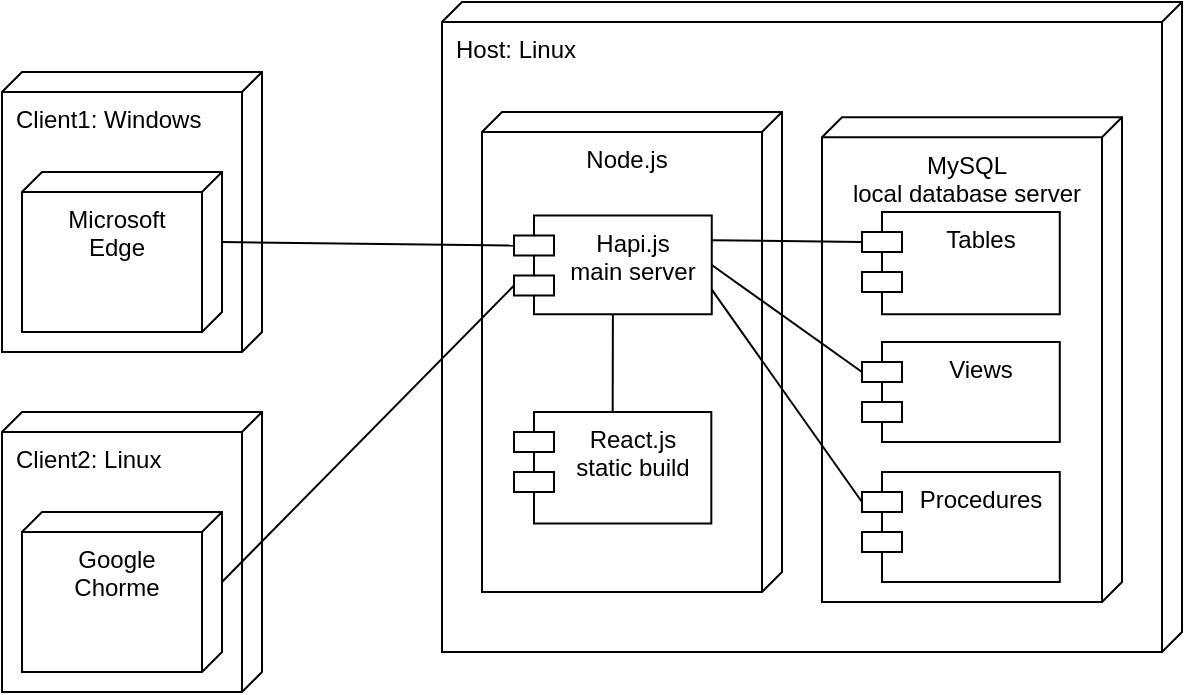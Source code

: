 <mxfile version="23.1.5" type="device">
  <diagram name="Page-1" id="3hyzveZNy7Z8-pfIQs9M">
    <mxGraphModel dx="782" dy="584" grid="1" gridSize="10" guides="1" tooltips="1" connect="1" arrows="1" fold="1" page="1" pageScale="1" pageWidth="850" pageHeight="1100" math="0" shadow="0">
      <root>
        <mxCell id="0" />
        <mxCell id="1" parent="0" />
        <mxCell id="yVvA8s_xAR4UHHRT2Hh1-1" value="Host: Linux" style="verticalAlign=top;align=left;shape=cube;size=10;direction=south;fontStyle=0;html=1;boundedLbl=1;spacingLeft=5;whiteSpace=wrap;" vertex="1" parent="1">
          <mxGeometry x="340" y="125" width="370" height="325" as="geometry" />
        </mxCell>
        <mxCell id="yVvA8s_xAR4UHHRT2Hh1-2" value="Node.js" style="verticalAlign=top;align=center;shape=cube;size=10;direction=south;html=1;boundedLbl=1;spacingLeft=5;whiteSpace=wrap;" vertex="1" parent="yVvA8s_xAR4UHHRT2Hh1-1">
          <mxGeometry width="150" height="240" relative="1" as="geometry">
            <mxPoint x="20" y="55" as="offset" />
          </mxGeometry>
        </mxCell>
        <mxCell id="yVvA8s_xAR4UHHRT2Hh1-22" value="Hapi.js &lt;br&gt;main server" style="shape=module;align=left;spacingLeft=20;align=center;verticalAlign=top;whiteSpace=wrap;html=1;" vertex="1" parent="yVvA8s_xAR4UHHRT2Hh1-1">
          <mxGeometry x="36" y="106.78" width="98.89" height="49.38" as="geometry" />
        </mxCell>
        <mxCell id="yVvA8s_xAR4UHHRT2Hh1-23" value="React.js&lt;br&gt;static build" style="shape=module;align=left;spacingLeft=20;align=center;verticalAlign=top;whiteSpace=wrap;html=1;" vertex="1" parent="yVvA8s_xAR4UHHRT2Hh1-1">
          <mxGeometry x="36" y="205" width="98.66" height="55.72" as="geometry" />
        </mxCell>
        <mxCell id="yVvA8s_xAR4UHHRT2Hh1-24" value="MySQL&lt;br&gt;local database server" style="verticalAlign=top;align=center;shape=cube;size=10;direction=south;html=1;boundedLbl=1;spacingLeft=5;whiteSpace=wrap;" vertex="1" parent="yVvA8s_xAR4UHHRT2Hh1-1">
          <mxGeometry x="190" y="57.63" width="150" height="242.37" as="geometry" />
        </mxCell>
        <mxCell id="yVvA8s_xAR4UHHRT2Hh1-25" value="Tables" style="shape=module;align=left;spacingLeft=20;align=center;verticalAlign=top;whiteSpace=wrap;html=1;" vertex="1" parent="yVvA8s_xAR4UHHRT2Hh1-1">
          <mxGeometry x="210" y="105" width="98.89" height="51.16" as="geometry" />
        </mxCell>
        <mxCell id="yVvA8s_xAR4UHHRT2Hh1-26" value="Views" style="shape=module;align=left;spacingLeft=20;align=center;verticalAlign=top;whiteSpace=wrap;html=1;" vertex="1" parent="yVvA8s_xAR4UHHRT2Hh1-1">
          <mxGeometry x="210" y="170" width="98.89" height="50" as="geometry" />
        </mxCell>
        <mxCell id="yVvA8s_xAR4UHHRT2Hh1-27" value="Procedures" style="shape=module;align=left;spacingLeft=20;align=center;verticalAlign=top;whiteSpace=wrap;html=1;" vertex="1" parent="yVvA8s_xAR4UHHRT2Hh1-1">
          <mxGeometry x="210" y="235" width="98.89" height="55" as="geometry" />
        </mxCell>
        <mxCell id="yVvA8s_xAR4UHHRT2Hh1-28" value="" style="edgeStyle=none;html=1;endArrow=none;verticalAlign=bottom;rounded=0;entryX=0;entryY=0;entryDx=0;entryDy=15;entryPerimeter=0;exitX=1;exitY=0.25;exitDx=0;exitDy=0;" edge="1" parent="yVvA8s_xAR4UHHRT2Hh1-1" source="yVvA8s_xAR4UHHRT2Hh1-22" target="yVvA8s_xAR4UHHRT2Hh1-25">
          <mxGeometry width="160" relative="1" as="geometry">
            <mxPoint x="-20" y="177.577" as="sourcePoint" />
            <mxPoint x="140" y="177.577" as="targetPoint" />
          </mxGeometry>
        </mxCell>
        <mxCell id="yVvA8s_xAR4UHHRT2Hh1-33" value="" style="edgeStyle=none;html=1;endArrow=none;verticalAlign=bottom;rounded=0;entryX=0.5;entryY=1;entryDx=0;entryDy=0;exitX=0.5;exitY=0;exitDx=0;exitDy=0;" edge="1" parent="yVvA8s_xAR4UHHRT2Hh1-1" source="yVvA8s_xAR4UHHRT2Hh1-23" target="yVvA8s_xAR4UHHRT2Hh1-22">
          <mxGeometry width="160" relative="1" as="geometry">
            <mxPoint x="-80" y="187.629" as="sourcePoint" />
            <mxPoint x="30" y="113.918" as="targetPoint" />
            <Array as="points" />
          </mxGeometry>
        </mxCell>
        <mxCell id="yVvA8s_xAR4UHHRT2Hh1-34" value="" style="edgeStyle=none;html=1;endArrow=none;verticalAlign=bottom;rounded=0;entryX=0;entryY=0;entryDx=0;entryDy=15;entryPerimeter=0;exitX=1;exitY=0.5;exitDx=0;exitDy=0;" edge="1" parent="yVvA8s_xAR4UHHRT2Hh1-1" source="yVvA8s_xAR4UHHRT2Hh1-22" target="yVvA8s_xAR4UHHRT2Hh1-26">
          <mxGeometry width="160" relative="1" as="geometry">
            <mxPoint x="140" y="95.825" as="sourcePoint" />
            <mxPoint x="210" y="93.814" as="targetPoint" />
          </mxGeometry>
        </mxCell>
        <mxCell id="yVvA8s_xAR4UHHRT2Hh1-35" value="" style="edgeStyle=none;html=1;endArrow=none;verticalAlign=bottom;rounded=0;entryX=0;entryY=0;entryDx=0;entryDy=15;entryPerimeter=0;exitX=1;exitY=0.75;exitDx=0;exitDy=0;" edge="1" parent="yVvA8s_xAR4UHHRT2Hh1-1" source="yVvA8s_xAR4UHHRT2Hh1-22" target="yVvA8s_xAR4UHHRT2Hh1-27">
          <mxGeometry width="160" relative="1" as="geometry">
            <mxPoint x="140" y="103.866" as="sourcePoint" />
            <mxPoint x="210" y="130.67" as="targetPoint" />
          </mxGeometry>
        </mxCell>
        <mxCell id="yVvA8s_xAR4UHHRT2Hh1-3" value="Client2: Linux" style="verticalAlign=top;align=left;shape=cube;size=10;direction=south;fontStyle=0;html=1;boundedLbl=1;spacingLeft=5;whiteSpace=wrap;" vertex="1" parent="1">
          <mxGeometry x="120" y="330" width="130" height="140" as="geometry" />
        </mxCell>
        <mxCell id="yVvA8s_xAR4UHHRT2Hh1-4" value="Google&lt;br&gt;Chorme" style="verticalAlign=top;align=center;shape=cube;size=10;direction=south;html=1;boundedLbl=1;spacingLeft=5;whiteSpace=wrap;" vertex="1" parent="yVvA8s_xAR4UHHRT2Hh1-3">
          <mxGeometry width="100" height="80" relative="1" as="geometry">
            <mxPoint x="10" y="50" as="offset" />
          </mxGeometry>
        </mxCell>
        <mxCell id="yVvA8s_xAR4UHHRT2Hh1-8" value="Client1: Windows" style="verticalAlign=top;align=left;shape=cube;size=10;direction=south;fontStyle=0;html=1;boundedLbl=1;spacingLeft=5;whiteSpace=wrap;" vertex="1" parent="1">
          <mxGeometry x="120" y="160" width="130" height="140" as="geometry" />
        </mxCell>
        <mxCell id="yVvA8s_xAR4UHHRT2Hh1-9" value="Microsoft&lt;br&gt;Edge" style="verticalAlign=top;align=center;shape=cube;size=10;direction=south;html=1;boundedLbl=1;spacingLeft=5;whiteSpace=wrap;" vertex="1" parent="yVvA8s_xAR4UHHRT2Hh1-8">
          <mxGeometry width="100" height="80" relative="1" as="geometry">
            <mxPoint x="10" y="50" as="offset" />
          </mxGeometry>
        </mxCell>
        <mxCell id="yVvA8s_xAR4UHHRT2Hh1-29" value="" style="edgeStyle=none;html=1;endArrow=none;verticalAlign=bottom;rounded=0;entryX=0;entryY=0;entryDx=0;entryDy=15;entryPerimeter=0;exitX=0;exitY=0;exitDx=35;exitDy=0;exitPerimeter=0;" edge="1" parent="1" source="yVvA8s_xAR4UHHRT2Hh1-9" target="yVvA8s_xAR4UHHRT2Hh1-22">
          <mxGeometry width="160" relative="1" as="geometry">
            <mxPoint x="180" y="150" as="sourcePoint" />
            <mxPoint x="340" y="150" as="targetPoint" />
          </mxGeometry>
        </mxCell>
        <mxCell id="yVvA8s_xAR4UHHRT2Hh1-30" value="" style="edgeStyle=none;html=1;endArrow=none;verticalAlign=bottom;rounded=0;entryX=0;entryY=0;entryDx=0;entryDy=35;entryPerimeter=0;exitX=0;exitY=0;exitDx=35;exitDy=0;exitPerimeter=0;" edge="1" parent="1" source="yVvA8s_xAR4UHHRT2Hh1-4" target="yVvA8s_xAR4UHHRT2Hh1-22">
          <mxGeometry width="160" relative="1" as="geometry">
            <mxPoint x="260" y="410" as="sourcePoint" />
            <mxPoint x="370" y="440" as="targetPoint" />
            <Array as="points" />
          </mxGeometry>
        </mxCell>
      </root>
    </mxGraphModel>
  </diagram>
</mxfile>
